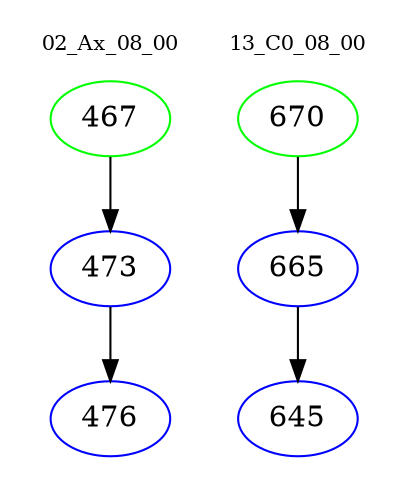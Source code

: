 digraph{
subgraph cluster_0 {
color = white
label = "02_Ax_08_00";
fontsize=10;
T0_467 [label="467", color="green"]
T0_467 -> T0_473 [color="black"]
T0_473 [label="473", color="blue"]
T0_473 -> T0_476 [color="black"]
T0_476 [label="476", color="blue"]
}
subgraph cluster_1 {
color = white
label = "13_C0_08_00";
fontsize=10;
T1_670 [label="670", color="green"]
T1_670 -> T1_665 [color="black"]
T1_665 [label="665", color="blue"]
T1_665 -> T1_645 [color="black"]
T1_645 [label="645", color="blue"]
}
}
